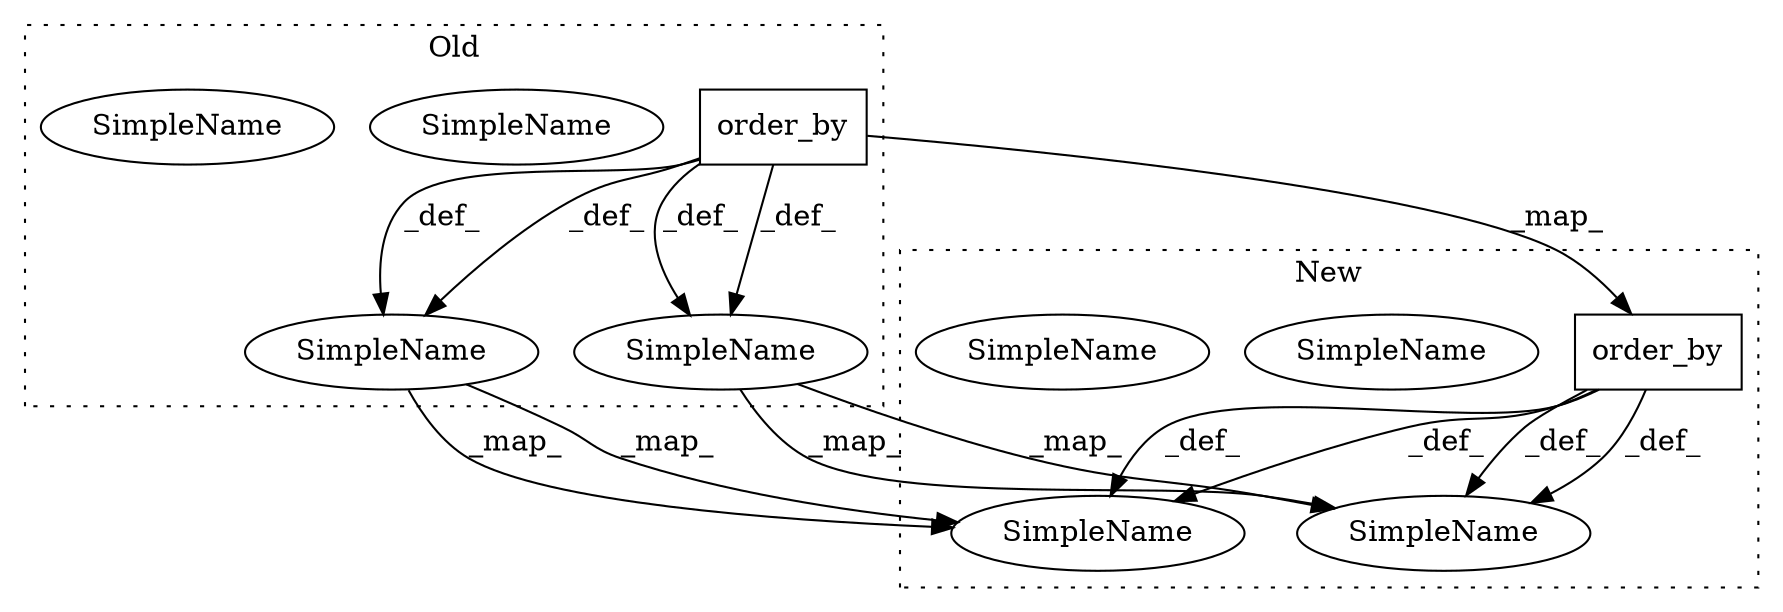 digraph G {
subgraph cluster0 {
1 [label="order_by" a="32" s="3862,3881" l="9,1" shape="box"];
3 [label="SimpleName" a="42" s="3774" l="4" shape="ellipse"];
6 [label="SimpleName" a="42" s="3774" l="4" shape="ellipse"];
7 [label="SimpleName" a="42" s="3900" l="11" shape="ellipse"];
10 [label="SimpleName" a="42" s="3900" l="11" shape="ellipse"];
label = "Old";
style="dotted";
}
subgraph cluster1 {
2 [label="order_by" a="32" s="3896,3915" l="9,1" shape="box"];
4 [label="SimpleName" a="42" s="3787" l="4" shape="ellipse"];
5 [label="SimpleName" a="42" s="3787" l="4" shape="ellipse"];
8 [label="SimpleName" a="42" s="3945" l="11" shape="ellipse"];
9 [label="SimpleName" a="42" s="3945" l="11" shape="ellipse"];
label = "New";
style="dotted";
}
1 -> 2 [label="_map_"];
1 -> 10 [label="_def_"];
1 -> 6 [label="_def_"];
1 -> 6 [label="_def_"];
1 -> 10 [label="_def_"];
2 -> 5 [label="_def_"];
2 -> 5 [label="_def_"];
2 -> 9 [label="_def_"];
2 -> 9 [label="_def_"];
6 -> 5 [label="_map_"];
6 -> 5 [label="_map_"];
10 -> 9 [label="_map_"];
10 -> 9 [label="_map_"];
}